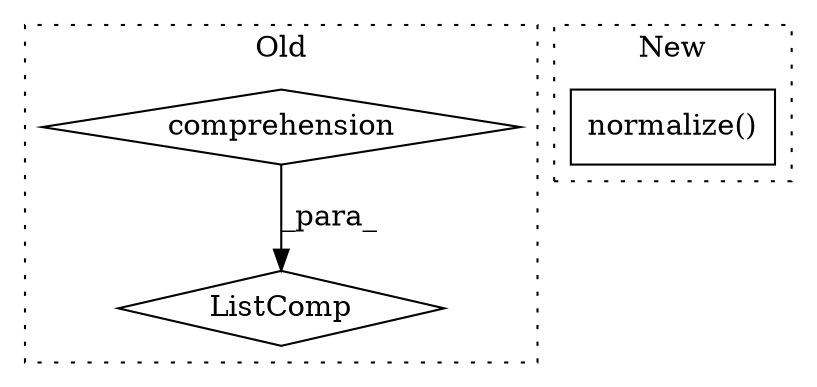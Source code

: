 digraph G {
subgraph cluster0 {
1 [label="ListComp" a="106" s="6248" l="53" shape="diamond"];
3 [label="comprehension" a="45" s="6282" l="3" shape="diamond"];
label = "Old";
style="dotted";
}
subgraph cluster1 {
2 [label="normalize()" a="75" s="6173,6200" l="12,8" shape="box"];
label = "New";
style="dotted";
}
3 -> 1 [label="_para_"];
}
